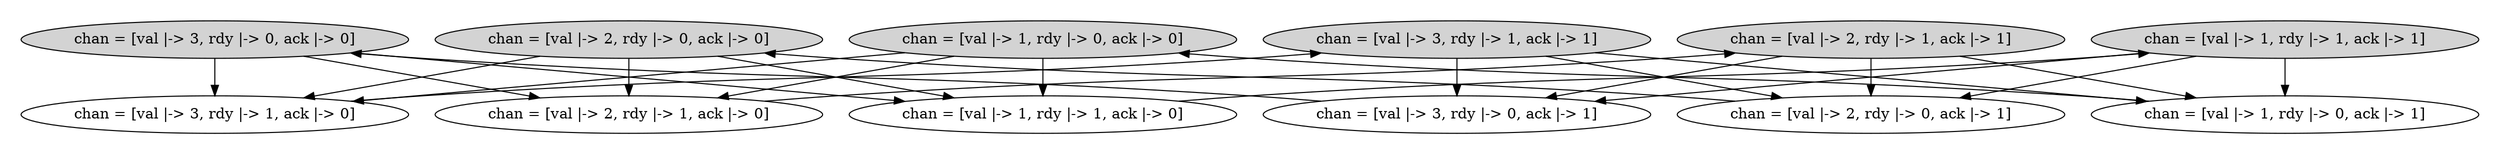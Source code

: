 strict digraph DiskGraph {
nodesep=0.35;
subgraph cluster_graph {
color="white";
1239127448381890078 [label="chan = [val |-> 1, rdy |-> 0, ack |-> 0]",style = filled]
-7226333462941571892 [label="chan = [val |-> 1, rdy |-> 1, ack |-> 1]",style = filled]
6225925771916129727 [label="chan = [val |-> 2, rdy |-> 0, ack |-> 0]",style = filled]
-2530383791505617043 [label="chan = [val |-> 2, rdy |-> 1, ack |-> 1]",style = filled]
7734217367107392288 [label="chan = [val |-> 3, rdy |-> 0, ack |-> 0]",style = filled]
-2174712579690878478 [label="chan = [val |-> 3, rdy |-> 1, ack |-> 1]",style = filled]
1239127448381890078 -> -9120710254990465173 [label="",color="black",fontcolor="black"];
-9120710254990465173 [label="chan = [val |-> 1, rdy |-> 1, ack |-> 0]"];
1239127448381890078 -> -4163552560542102326 [label="",color="black",fontcolor="black"];
-4163552560542102326 [label="chan = [val |-> 2, rdy |-> 1, ack |-> 0]"];
1239127448381890078 -> -357037581383423403 [label="",color="black",fontcolor="black"];
-357037581383423403 [label="chan = [val |-> 3, rdy |-> 1, ack |-> 0]"];
-7226333462941571892 -> 857954975582756281 [label="",color="black",fontcolor="black"];
857954975582756281 [label="chan = [val |-> 1, rdy |-> 0, ack |-> 1]"];
-7226333462941571892 -> 5529502080581776920 [label="",color="black",fontcolor="black"];
5529502080581776920 [label="chan = [val |-> 2, rdy |-> 0, ack |-> 1]"];
-7226333462941571892 -> 8182802959412318343 [label="",color="black",fontcolor="black"];
8182802959412318343 [label="chan = [val |-> 3, rdy |-> 0, ack |-> 1]"];
6225925771916129727 -> -9120710254990465173 [label="",color="black",fontcolor="black"];
6225925771916129727 -> -4163552560542102326 [label="",color="black",fontcolor="black"];
6225925771916129727 -> -357037581383423403 [label="",color="black",fontcolor="black"];
-2530383791505617043 -> 857954975582756281 [label="",color="black",fontcolor="black"];
-2530383791505617043 -> 5529502080581776920 [label="",color="black",fontcolor="black"];
-2530383791505617043 -> 8182802959412318343 [label="",color="black",fontcolor="black"];
7734217367107392288 -> -9120710254990465173 [label="",color="black",fontcolor="black"];
7734217367107392288 -> -4163552560542102326 [label="",color="black",fontcolor="black"];
7734217367107392288 -> -357037581383423403 [label="",color="black",fontcolor="black"];
-2174712579690878478 -> 857954975582756281 [label="",color="black",fontcolor="black"];
-2174712579690878478 -> 5529502080581776920 [label="",color="black",fontcolor="black"];
-2174712579690878478 -> 8182802959412318343 [label="",color="black",fontcolor="black"];
-9120710254990465173 -> -7226333462941571892 [label="",color="black",fontcolor="black"];
-4163552560542102326 -> -2530383791505617043 [label="",color="black",fontcolor="black"];
-357037581383423403 -> -2174712579690878478 [label="",color="black",fontcolor="black"];
857954975582756281 -> 1239127448381890078 [label="",color="black",fontcolor="black"];
5529502080581776920 -> 6225925771916129727 [label="",color="black",fontcolor="black"];
8182802959412318343 -> 7734217367107392288 [label="",color="black",fontcolor="black"];
{rank = same; -2530383791505617043;-7226333462941571892;7734217367107392288;1239127448381890078;6225925771916129727;-2174712579690878478;}
{rank = same; 5529502080581776920;857954975582756281;-357037581383423403;-9120710254990465173;-4163552560542102326;8182802959412318343;}
}
}